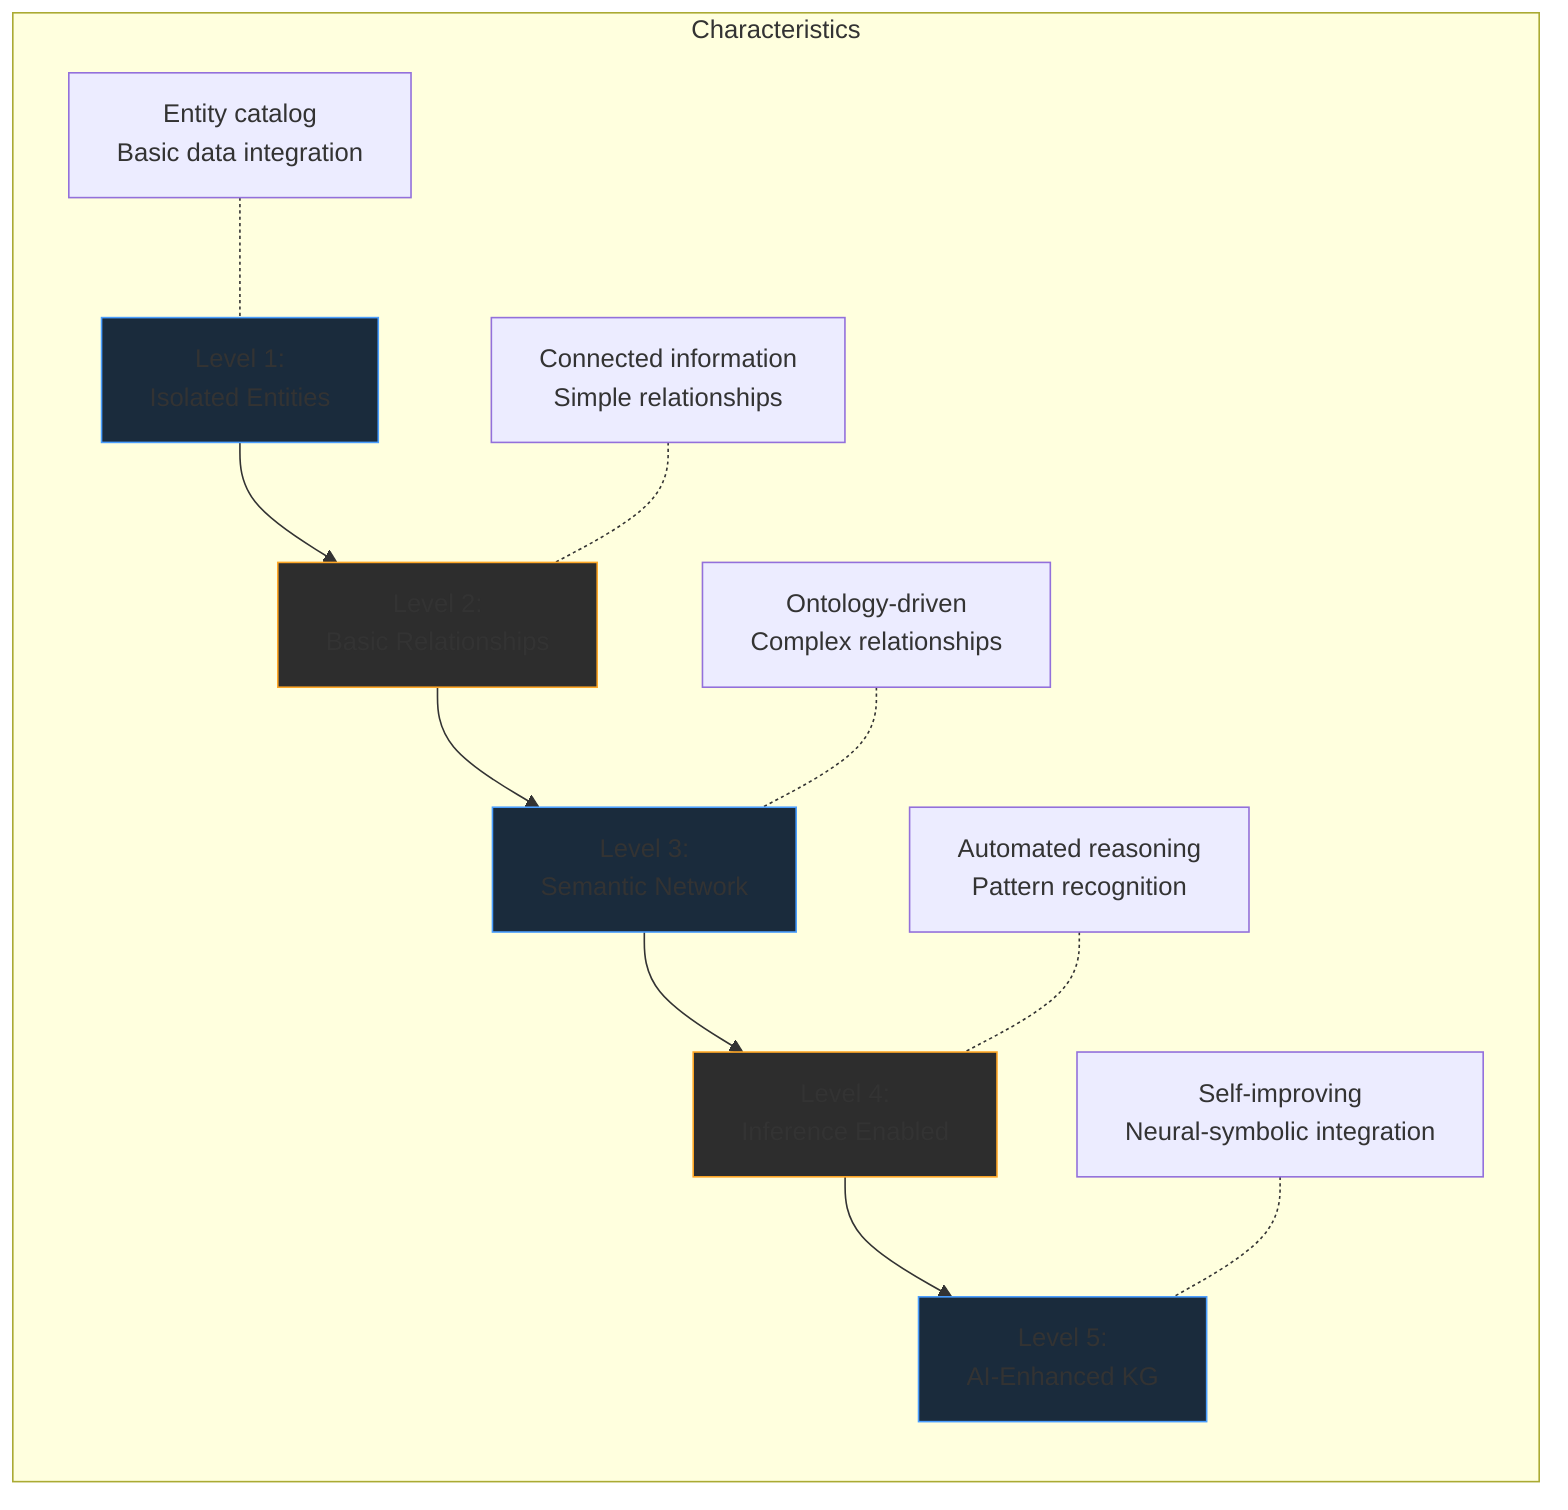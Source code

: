 flowchart LR
    A["Level 1:<br>Isolated Entities"] --> B["Level 2:<br>Basic Relationships"]
    B --> C["Level 3:<br>Semantic Network"]
    C --> D["Level 4:<br>Inference Enabled"]
    D --> E["Level 5:<br>AI-Enhanced KG"]
    
    style A fill:#1a2b3c,stroke:#4a9eff
    style B fill:#2d2d2d,stroke:#ffa726
    style C fill:#1a2b3c,stroke:#4a9eff
    style D fill:#2d2d2d,stroke:#ffa726
    style E fill:#1a2b3c,stroke:#4a9eff
    
    subgraph "Characteristics"
    A1["Entity catalog<br>Basic data integration"] -.- A
    B1["Connected information<br>Simple relationships"] -.- B
    C1["Ontology-driven<br>Complex relationships"] -.- C
    D1["Automated reasoning<br>Pattern recognition"] -.- D
    E1["Self-improving<br>Neural-symbolic integration"] -.- E
    end